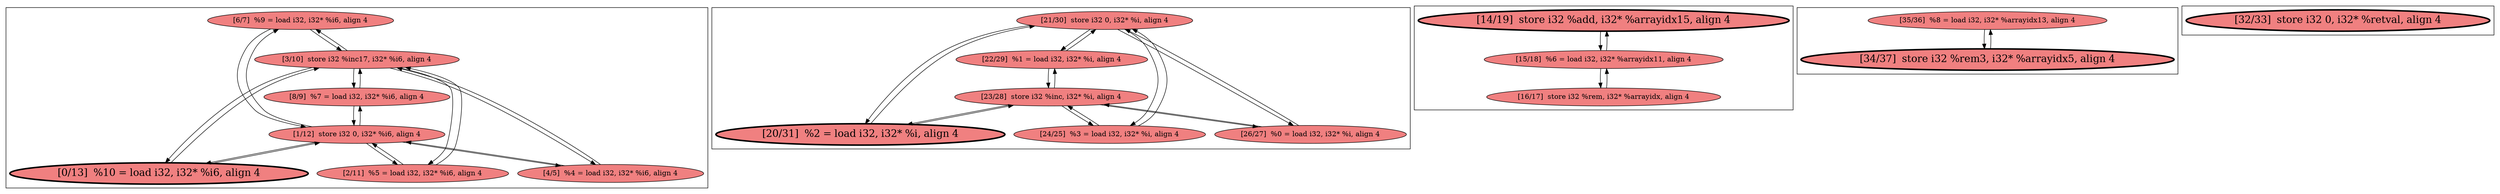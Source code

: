 
digraph G {



node79->node75 [ ]
node70->node67 [ ]
node78->node75 [ ]
node70->node69 [ ]
node63->node64 [ ]
node67->node70 [ ]
node68->node66 [ ]
node67->node68 [ ]
node77->node76 [ ]
node65->node70 [ ]
node64->node62 [ ]
node68->node67 [ ]
node74->node75 [ ]
node64->node63 [ ]
node77->node75 [ ]
node75->node74 [ ]
node70->node66 [ ]
node69->node70 [ ]
node66->node70 [ ]
node66->node68 [ ]
node76->node77 [ ]
node75->node79 [ ]
node73->node76 [ ]
node71->node72 [ ]
node72->node71 [ ]
node75->node73 [ ]
node73->node75 [ ]
node69->node68 [ ]
node70->node65 [ ]
node68->node65 [ ]
node65->node68 [ ]
node62->node64 [ ]
node76->node73 [ ]
node76->node78 [ ]
node75->node78 [ ]
node78->node76 [ ]
node75->node77 [ ]
node76->node79 [ ]
node79->node76 [ ]
node76->node74 [ ]
node68->node69 [ ]
node74->node76 [ ]


subgraph cluster4 {


node80 [penwidth=3.0,fontsize=20,fillcolor=lightcoral,label="[32/33]  store i32 0, i32* %retval, align 4",shape=ellipse,style=filled ]



}

subgraph cluster3 {


node79 [fillcolor=lightcoral,label="[6/7]  %9 = load i32, i32* %i6, align 4",shape=ellipse,style=filled ]
node74 [penwidth=3.0,fontsize=20,fillcolor=lightcoral,label="[0/13]  %10 = load i32, i32* %i6, align 4",shape=ellipse,style=filled ]
node73 [fillcolor=lightcoral,label="[8/9]  %7 = load i32, i32* %i6, align 4",shape=ellipse,style=filled ]
node75 [fillcolor=lightcoral,label="[3/10]  store i32 %inc17, i32* %i6, align 4",shape=ellipse,style=filled ]
node76 [fillcolor=lightcoral,label="[1/12]  store i32 0, i32* %i6, align 4",shape=ellipse,style=filled ]
node77 [fillcolor=lightcoral,label="[4/5]  %4 = load i32, i32* %i6, align 4",shape=ellipse,style=filled ]
node78 [fillcolor=lightcoral,label="[2/11]  %5 = load i32, i32* %i6, align 4",shape=ellipse,style=filled ]



}

subgraph cluster2 {


node72 [penwidth=3.0,fontsize=20,fillcolor=lightcoral,label="[34/37]  store i32 %rem3, i32* %arrayidx5, align 4",shape=ellipse,style=filled ]
node71 [fillcolor=lightcoral,label="[35/36]  %8 = load i32, i32* %arrayidx13, align 4",shape=ellipse,style=filled ]



}

subgraph cluster0 {


node64 [fillcolor=lightcoral,label="[15/18]  %6 = load i32, i32* %arrayidx11, align 4",shape=ellipse,style=filled ]
node62 [fillcolor=lightcoral,label="[16/17]  store i32 %rem, i32* %arrayidx, align 4",shape=ellipse,style=filled ]
node63 [penwidth=3.0,fontsize=20,fillcolor=lightcoral,label="[14/19]  store i32 %add, i32* %arrayidx15, align 4",shape=ellipse,style=filled ]



}

subgraph cluster1 {


node70 [fillcolor=lightcoral,label="[21/30]  store i32 0, i32* %i, align 4",shape=ellipse,style=filled ]
node68 [fillcolor=lightcoral,label="[23/28]  store i32 %inc, i32* %i, align 4",shape=ellipse,style=filled ]
node67 [fillcolor=lightcoral,label="[22/29]  %1 = load i32, i32* %i, align 4",shape=ellipse,style=filled ]
node69 [penwidth=3.0,fontsize=20,fillcolor=lightcoral,label="[20/31]  %2 = load i32, i32* %i, align 4",shape=ellipse,style=filled ]
node65 [fillcolor=lightcoral,label="[26/27]  %0 = load i32, i32* %i, align 4",shape=ellipse,style=filled ]
node66 [fillcolor=lightcoral,label="[24/25]  %3 = load i32, i32* %i, align 4",shape=ellipse,style=filled ]



}

}
